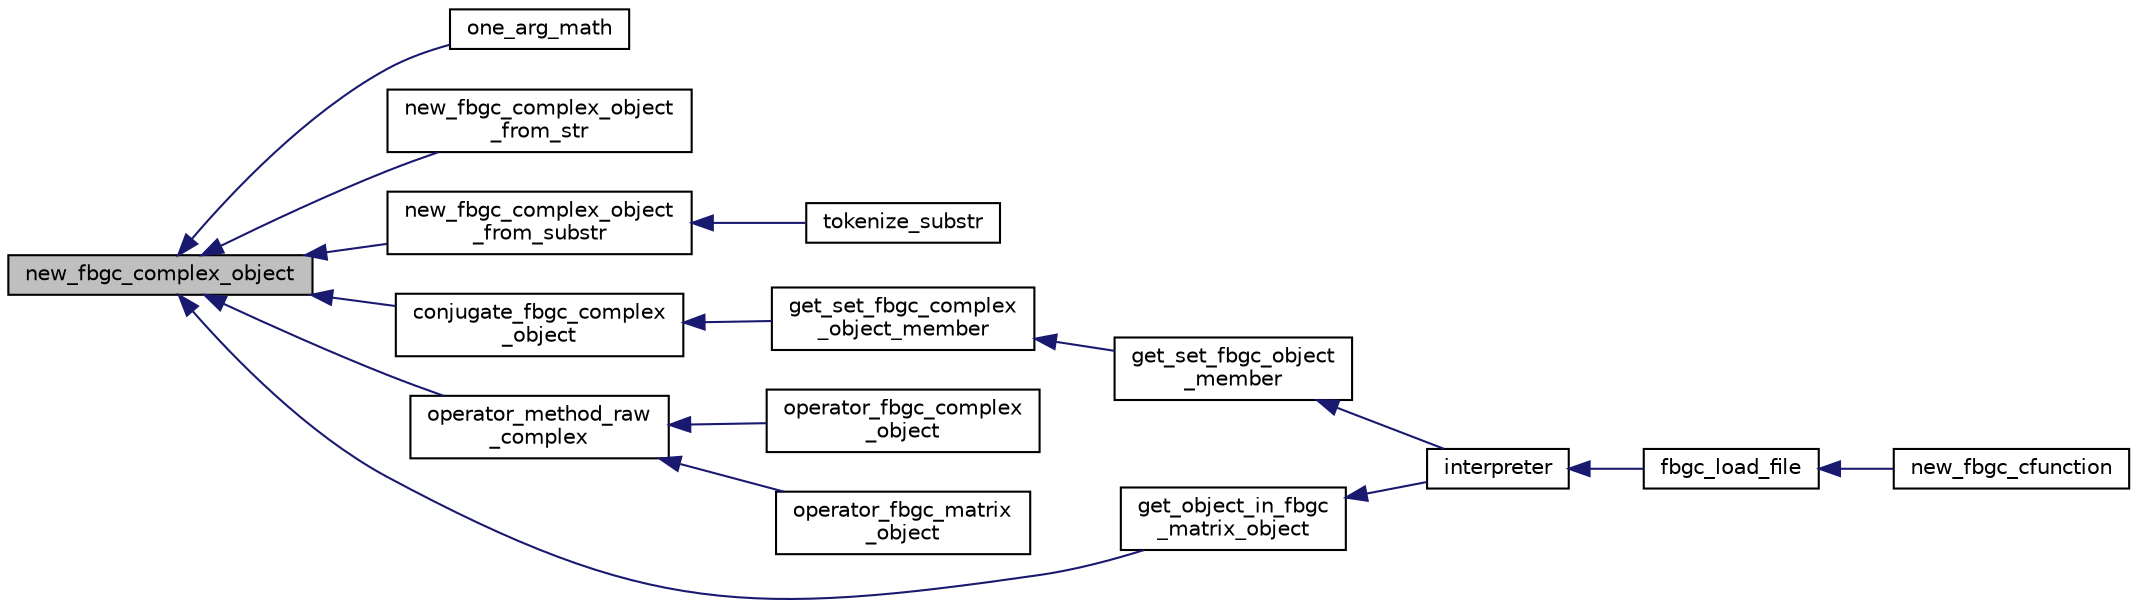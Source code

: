 digraph "new_fbgc_complex_object"
{
  edge [fontname="Helvetica",fontsize="10",labelfontname="Helvetica",labelfontsize="10"];
  node [fontname="Helvetica",fontsize="10",shape=record];
  rankdir="LR";
  Node43 [label="new_fbgc_complex_object",height=0.2,width=0.4,color="black", fillcolor="grey75", style="filled", fontcolor="black"];
  Node43 -> Node44 [dir="back",color="midnightblue",fontsize="10",style="solid",fontname="Helvetica"];
  Node44 [label="one_arg_math",height=0.2,width=0.4,color="black", fillcolor="white", style="filled",URL="$fbgc__math_8c.html#aa6e10b1ad6ff2f812aec975bf195c447"];
  Node43 -> Node45 [dir="back",color="midnightblue",fontsize="10",style="solid",fontname="Helvetica"];
  Node45 [label="new_fbgc_complex_object\l_from_str",height=0.2,width=0.4,color="black", fillcolor="white", style="filled",URL="$complex__object_8h.html#a7434c65ebf39068726576a0a6ad30c47"];
  Node43 -> Node46 [dir="back",color="midnightblue",fontsize="10",style="solid",fontname="Helvetica"];
  Node46 [label="new_fbgc_complex_object\l_from_substr",height=0.2,width=0.4,color="black", fillcolor="white", style="filled",URL="$complex__object_8h.html#a4e45b488d3b31e778f6de1d9ac4f9597"];
  Node46 -> Node47 [dir="back",color="midnightblue",fontsize="10",style="solid",fontname="Helvetica"];
  Node47 [label="tokenize_substr",height=0.2,width=0.4,color="black", fillcolor="white", style="filled",URL="$relexer_8h.html#a173504636bdf2201eace271622e131f8"];
  Node43 -> Node48 [dir="back",color="midnightblue",fontsize="10",style="solid",fontname="Helvetica"];
  Node48 [label="conjugate_fbgc_complex\l_object",height=0.2,width=0.4,color="black", fillcolor="white", style="filled",URL="$complex__object_8h.html#a7b0492b9fa54e6303c27881d96ad6af9"];
  Node48 -> Node49 [dir="back",color="midnightblue",fontsize="10",style="solid",fontname="Helvetica"];
  Node49 [label="get_set_fbgc_complex\l_object_member",height=0.2,width=0.4,color="black", fillcolor="white", style="filled",URL="$complex__object_8h.html#ac8bdb069f27acd1aa7143ed97fa21e7c"];
  Node49 -> Node50 [dir="back",color="midnightblue",fontsize="10",style="solid",fontname="Helvetica"];
  Node50 [label="get_set_fbgc_object\l_member",height=0.2,width=0.4,color="black", fillcolor="white", style="filled",URL="$fbgc__object_8h.html#a6b179b77e73ea2031e250652bb83c1cf"];
  Node50 -> Node51 [dir="back",color="midnightblue",fontsize="10",style="solid",fontname="Helvetica"];
  Node51 [label="interpreter",height=0.2,width=0.4,color="black", fillcolor="white", style="filled",URL="$interpreter_8h.html#acb0454b55a53dfb587644f66848a0646"];
  Node51 -> Node52 [dir="back",color="midnightblue",fontsize="10",style="solid",fontname="Helvetica"];
  Node52 [label="fbgc_load_file",height=0.2,width=0.4,color="black", fillcolor="white", style="filled",URL="$fbgc_8h.html#a2aeeff0403205e54bd0dd187e4337b4a"];
  Node52 -> Node53 [dir="back",color="midnightblue",fontsize="10",style="solid",fontname="Helvetica"];
  Node53 [label="new_fbgc_cfunction",height=0.2,width=0.4,color="black", fillcolor="white", style="filled",URL="$fbgc__stl_8c.html#a23883ffe16d0cfdc1f70f3c31b650d2c"];
  Node43 -> Node54 [dir="back",color="midnightblue",fontsize="10",style="solid",fontname="Helvetica"];
  Node54 [label="operator_method_raw\l_complex",height=0.2,width=0.4,color="black", fillcolor="white", style="filled",URL="$complex__object_8h.html#a0944ac45cebf69162b5664a88bd9caef"];
  Node54 -> Node55 [dir="back",color="midnightblue",fontsize="10",style="solid",fontname="Helvetica"];
  Node55 [label="operator_fbgc_complex\l_object",height=0.2,width=0.4,color="black", fillcolor="white", style="filled",URL="$complex__object_8h.html#a359764fc727e64a334631c7eb23b45ba"];
  Node54 -> Node56 [dir="back",color="midnightblue",fontsize="10",style="solid",fontname="Helvetica"];
  Node56 [label="operator_fbgc_matrix\l_object",height=0.2,width=0.4,color="black", fillcolor="white", style="filled",URL="$matrix__object_8h.html#acd9358a8cf3ef246db381503466b8c0e"];
  Node43 -> Node57 [dir="back",color="midnightblue",fontsize="10",style="solid",fontname="Helvetica"];
  Node57 [label="get_object_in_fbgc\l_matrix_object",height=0.2,width=0.4,color="black", fillcolor="white", style="filled",URL="$matrix__object_8h.html#a92e7b77821f11133fa4d72341d1d29c7"];
  Node57 -> Node51 [dir="back",color="midnightblue",fontsize="10",style="solid",fontname="Helvetica"];
}
